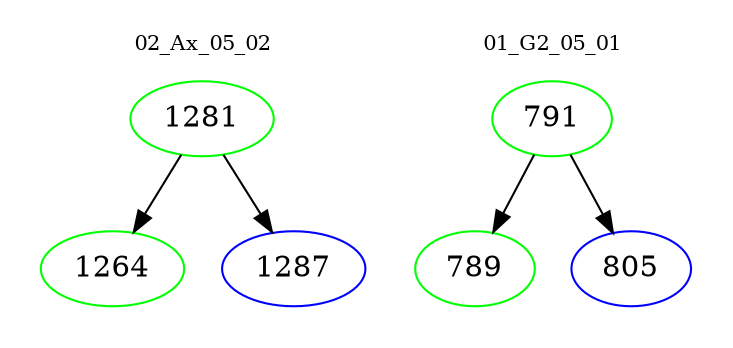 digraph{
subgraph cluster_0 {
color = white
label = "02_Ax_05_02";
fontsize=10;
T0_1281 [label="1281", color="green"]
T0_1281 -> T0_1264 [color="black"]
T0_1264 [label="1264", color="green"]
T0_1281 -> T0_1287 [color="black"]
T0_1287 [label="1287", color="blue"]
}
subgraph cluster_1 {
color = white
label = "01_G2_05_01";
fontsize=10;
T1_791 [label="791", color="green"]
T1_791 -> T1_789 [color="black"]
T1_789 [label="789", color="green"]
T1_791 -> T1_805 [color="black"]
T1_805 [label="805", color="blue"]
}
}
